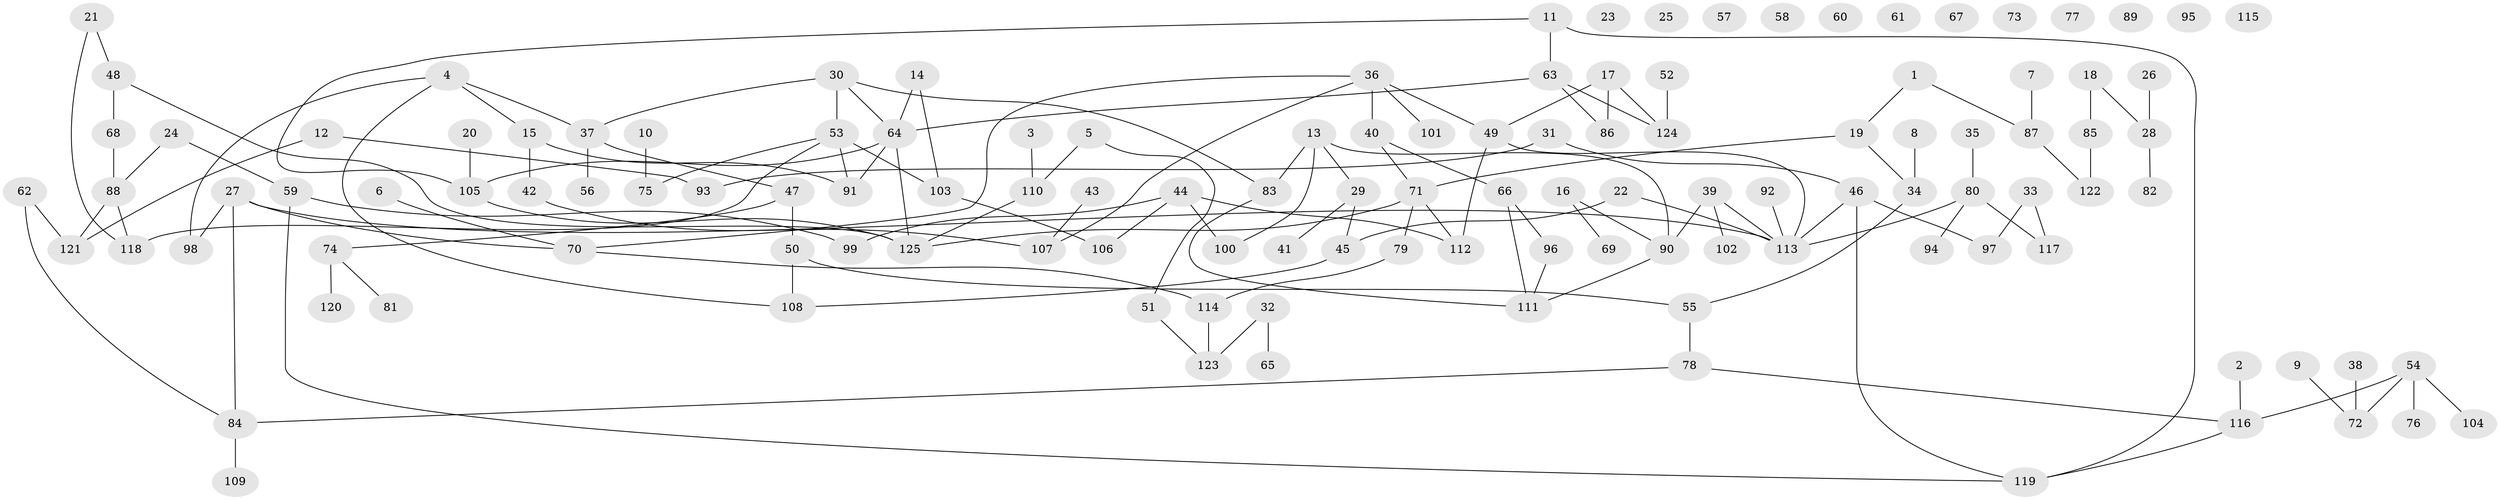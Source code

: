 // coarse degree distribution, {2: 0.328125, 3: 0.25, 6: 0.03125, 7: 0.03125, 4: 0.125, 5: 0.078125, 8: 0.015625, 1: 0.140625}
// Generated by graph-tools (version 1.1) at 2025/48/03/04/25 22:48:02]
// undirected, 125 vertices, 145 edges
graph export_dot {
  node [color=gray90,style=filled];
  1;
  2;
  3;
  4;
  5;
  6;
  7;
  8;
  9;
  10;
  11;
  12;
  13;
  14;
  15;
  16;
  17;
  18;
  19;
  20;
  21;
  22;
  23;
  24;
  25;
  26;
  27;
  28;
  29;
  30;
  31;
  32;
  33;
  34;
  35;
  36;
  37;
  38;
  39;
  40;
  41;
  42;
  43;
  44;
  45;
  46;
  47;
  48;
  49;
  50;
  51;
  52;
  53;
  54;
  55;
  56;
  57;
  58;
  59;
  60;
  61;
  62;
  63;
  64;
  65;
  66;
  67;
  68;
  69;
  70;
  71;
  72;
  73;
  74;
  75;
  76;
  77;
  78;
  79;
  80;
  81;
  82;
  83;
  84;
  85;
  86;
  87;
  88;
  89;
  90;
  91;
  92;
  93;
  94;
  95;
  96;
  97;
  98;
  99;
  100;
  101;
  102;
  103;
  104;
  105;
  106;
  107;
  108;
  109;
  110;
  111;
  112;
  113;
  114;
  115;
  116;
  117;
  118;
  119;
  120;
  121;
  122;
  123;
  124;
  125;
  1 -- 19;
  1 -- 87;
  2 -- 116;
  3 -- 110;
  4 -- 15;
  4 -- 37;
  4 -- 98;
  4 -- 108;
  5 -- 51;
  5 -- 110;
  6 -- 70;
  7 -- 87;
  8 -- 34;
  9 -- 72;
  10 -- 75;
  11 -- 63;
  11 -- 105;
  11 -- 119;
  12 -- 93;
  12 -- 121;
  13 -- 29;
  13 -- 83;
  13 -- 90;
  13 -- 100;
  14 -- 64;
  14 -- 103;
  15 -- 42;
  15 -- 91;
  16 -- 69;
  16 -- 90;
  17 -- 49;
  17 -- 86;
  17 -- 124;
  18 -- 28;
  18 -- 85;
  19 -- 34;
  19 -- 71;
  20 -- 105;
  21 -- 48;
  21 -- 118;
  22 -- 45;
  22 -- 113;
  24 -- 59;
  24 -- 88;
  26 -- 28;
  27 -- 70;
  27 -- 84;
  27 -- 98;
  27 -- 113;
  28 -- 82;
  29 -- 41;
  29 -- 45;
  30 -- 37;
  30 -- 53;
  30 -- 64;
  30 -- 83;
  31 -- 46;
  31 -- 93;
  32 -- 65;
  32 -- 123;
  33 -- 97;
  33 -- 117;
  34 -- 55;
  35 -- 80;
  36 -- 40;
  36 -- 49;
  36 -- 70;
  36 -- 101;
  36 -- 107;
  37 -- 47;
  37 -- 56;
  38 -- 72;
  39 -- 90;
  39 -- 102;
  39 -- 113;
  40 -- 66;
  40 -- 71;
  42 -- 107;
  43 -- 107;
  44 -- 99;
  44 -- 100;
  44 -- 106;
  44 -- 112;
  45 -- 108;
  46 -- 97;
  46 -- 113;
  46 -- 119;
  47 -- 50;
  47 -- 74;
  48 -- 68;
  48 -- 125;
  49 -- 112;
  49 -- 113;
  50 -- 55;
  50 -- 108;
  51 -- 123;
  52 -- 124;
  53 -- 75;
  53 -- 91;
  53 -- 103;
  53 -- 118;
  54 -- 72;
  54 -- 76;
  54 -- 104;
  54 -- 116;
  55 -- 78;
  59 -- 99;
  59 -- 119;
  62 -- 84;
  62 -- 121;
  63 -- 64;
  63 -- 86;
  63 -- 124;
  64 -- 91;
  64 -- 105;
  64 -- 125;
  66 -- 96;
  66 -- 111;
  68 -- 88;
  70 -- 114;
  71 -- 79;
  71 -- 112;
  71 -- 125;
  74 -- 81;
  74 -- 120;
  78 -- 84;
  78 -- 116;
  79 -- 114;
  80 -- 94;
  80 -- 113;
  80 -- 117;
  83 -- 111;
  84 -- 109;
  85 -- 122;
  87 -- 122;
  88 -- 118;
  88 -- 121;
  90 -- 111;
  92 -- 113;
  96 -- 111;
  103 -- 106;
  105 -- 125;
  110 -- 125;
  114 -- 123;
  116 -- 119;
}

